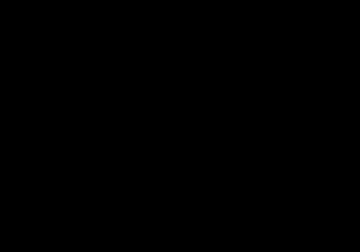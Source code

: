 # -------------------------------------------------------------
# file: plot.gp
# -------------------------------------------------------------
# -------------------------------------------------------------
# Battelle Memorial Institute
# Pacific Northwest Laboratory
# -------------------------------------------------------------
# -------------------------------------------------------------
# Created March 22, 1999 by William A. Perkins
# Last Change: Thu Feb  1 19:00:05 2007 by William A. Perkins <perk@mcperktop.local>
# -------------------------------------------------------------
# $Id$


set term postscript eps mono dashed "Helvetica" 24

# set title "TheTitle"

u = 2.0
D = 30.0
Co = 10.0
C(x,t) = (Co/2)*(erfc((x-u*t)/sqrt(4*D*t))+erfc((x+u*t)/sqrt(4*D*t))*exp(u*x/D))

set format x "%.0f"
set xlabel 'Longitudinal Distance, m'
set format y "%.0f"
set ylabel 'Concentration'
set xrange [0:3100]
set pointsize 0.5
#set timestamp
set nokey

set arrow from first 4000*0.3048, graph 0.0 to first 4000*0.3048, graph 1.0 nohead lt 7
set arrow from first 6000*0.3048, graph 0.0 to first 6000*0.3048, graph 1.0 nohead lt 7

                                # If delta t is 18.0s (0.005 hr), t =
                                # 360.0 is 20 time steps, t = 1080.0
                                # is 60 time steps, and t = 1800.0 is
                                # 100 time steps

plot C(x/0.3048, 360.0) title "Analytic Solution" with lines ls 1, \
     C(x/0.3048, 1080.0) notitle with lines ls 1, \
     C(x/0.3048, 1800.0) notitle with lines ls 1, \
     C(x/0.3048, 2520.0) notitle with lines ls 1, \
     C(x/0.3048, 3240.0) notitle with lines ls 1, \
     '< perl ../../../scripts/mass2slice.pl -i -t 12 plot.nc stuff 1 6 2 6 3 6' using ($3*0.3048):4 title 'Simulated' with points ls 7, \
     '< perl ../../../scripts/mass2slice.pl -i -t 14 plot.nc stuff 1 6 2 6 3 6' using ($3*0.3048):4 notitle with points ls 7, \
     '< perl ../../../scripts/mass2slice.pl -i -t 16 plot.nc stuff 1 6 2 6 3 6' using ($3*0.3048):4 notitle with points ls 7, \
     '< perl ../../../scripts/mass2slice.pl -i -t 18 plot.nc stuff 1 6 2 6 3 6' using ($3*0.3048):4 notitle with points ls 7, \
     '< perl ../../../scripts/mass2slice.pl -i -t 20 plot.nc stuff 1 6 2 6 3 6' using ($3*0.3048):4 notitle with points ls 7


